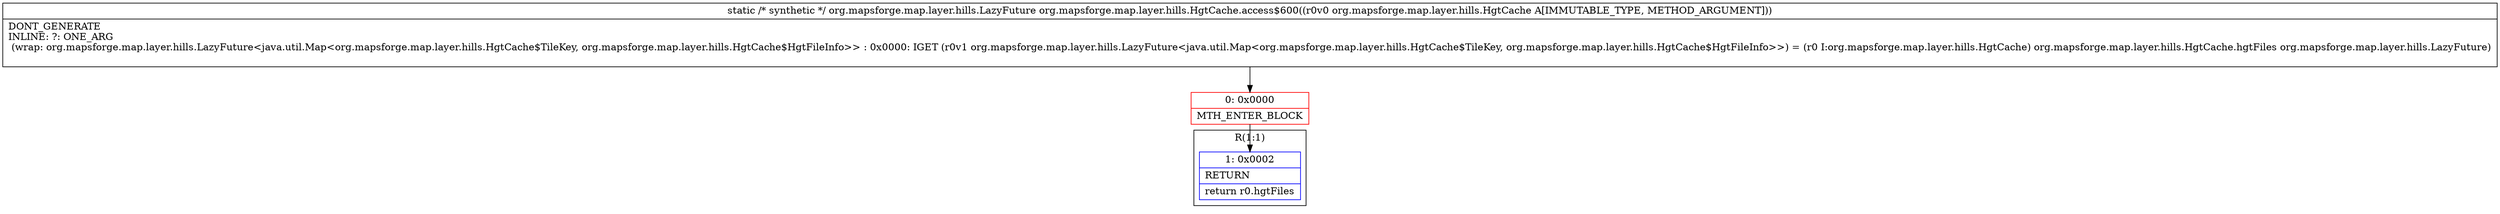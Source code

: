 digraph "CFG fororg.mapsforge.map.layer.hills.HgtCache.access$600(Lorg\/mapsforge\/map\/layer\/hills\/HgtCache;)Lorg\/mapsforge\/map\/layer\/hills\/LazyFuture;" {
subgraph cluster_Region_282170717 {
label = "R(1:1)";
node [shape=record,color=blue];
Node_1 [shape=record,label="{1\:\ 0x0002|RETURN\l|return r0.hgtFiles\l}"];
}
Node_0 [shape=record,color=red,label="{0\:\ 0x0000|MTH_ENTER_BLOCK\l}"];
MethodNode[shape=record,label="{static \/* synthetic *\/ org.mapsforge.map.layer.hills.LazyFuture org.mapsforge.map.layer.hills.HgtCache.access$600((r0v0 org.mapsforge.map.layer.hills.HgtCache A[IMMUTABLE_TYPE, METHOD_ARGUMENT]))  | DONT_GENERATE\lINLINE: ?: ONE_ARG  \l  (wrap: org.mapsforge.map.layer.hills.LazyFuture\<java.util.Map\<org.mapsforge.map.layer.hills.HgtCache$TileKey, org.mapsforge.map.layer.hills.HgtCache$HgtFileInfo\>\> : 0x0000: IGET  (r0v1 org.mapsforge.map.layer.hills.LazyFuture\<java.util.Map\<org.mapsforge.map.layer.hills.HgtCache$TileKey, org.mapsforge.map.layer.hills.HgtCache$HgtFileInfo\>\>) = (r0 I:org.mapsforge.map.layer.hills.HgtCache) org.mapsforge.map.layer.hills.HgtCache.hgtFiles org.mapsforge.map.layer.hills.LazyFuture)\l\l}"];
MethodNode -> Node_0;
Node_0 -> Node_1;
}

